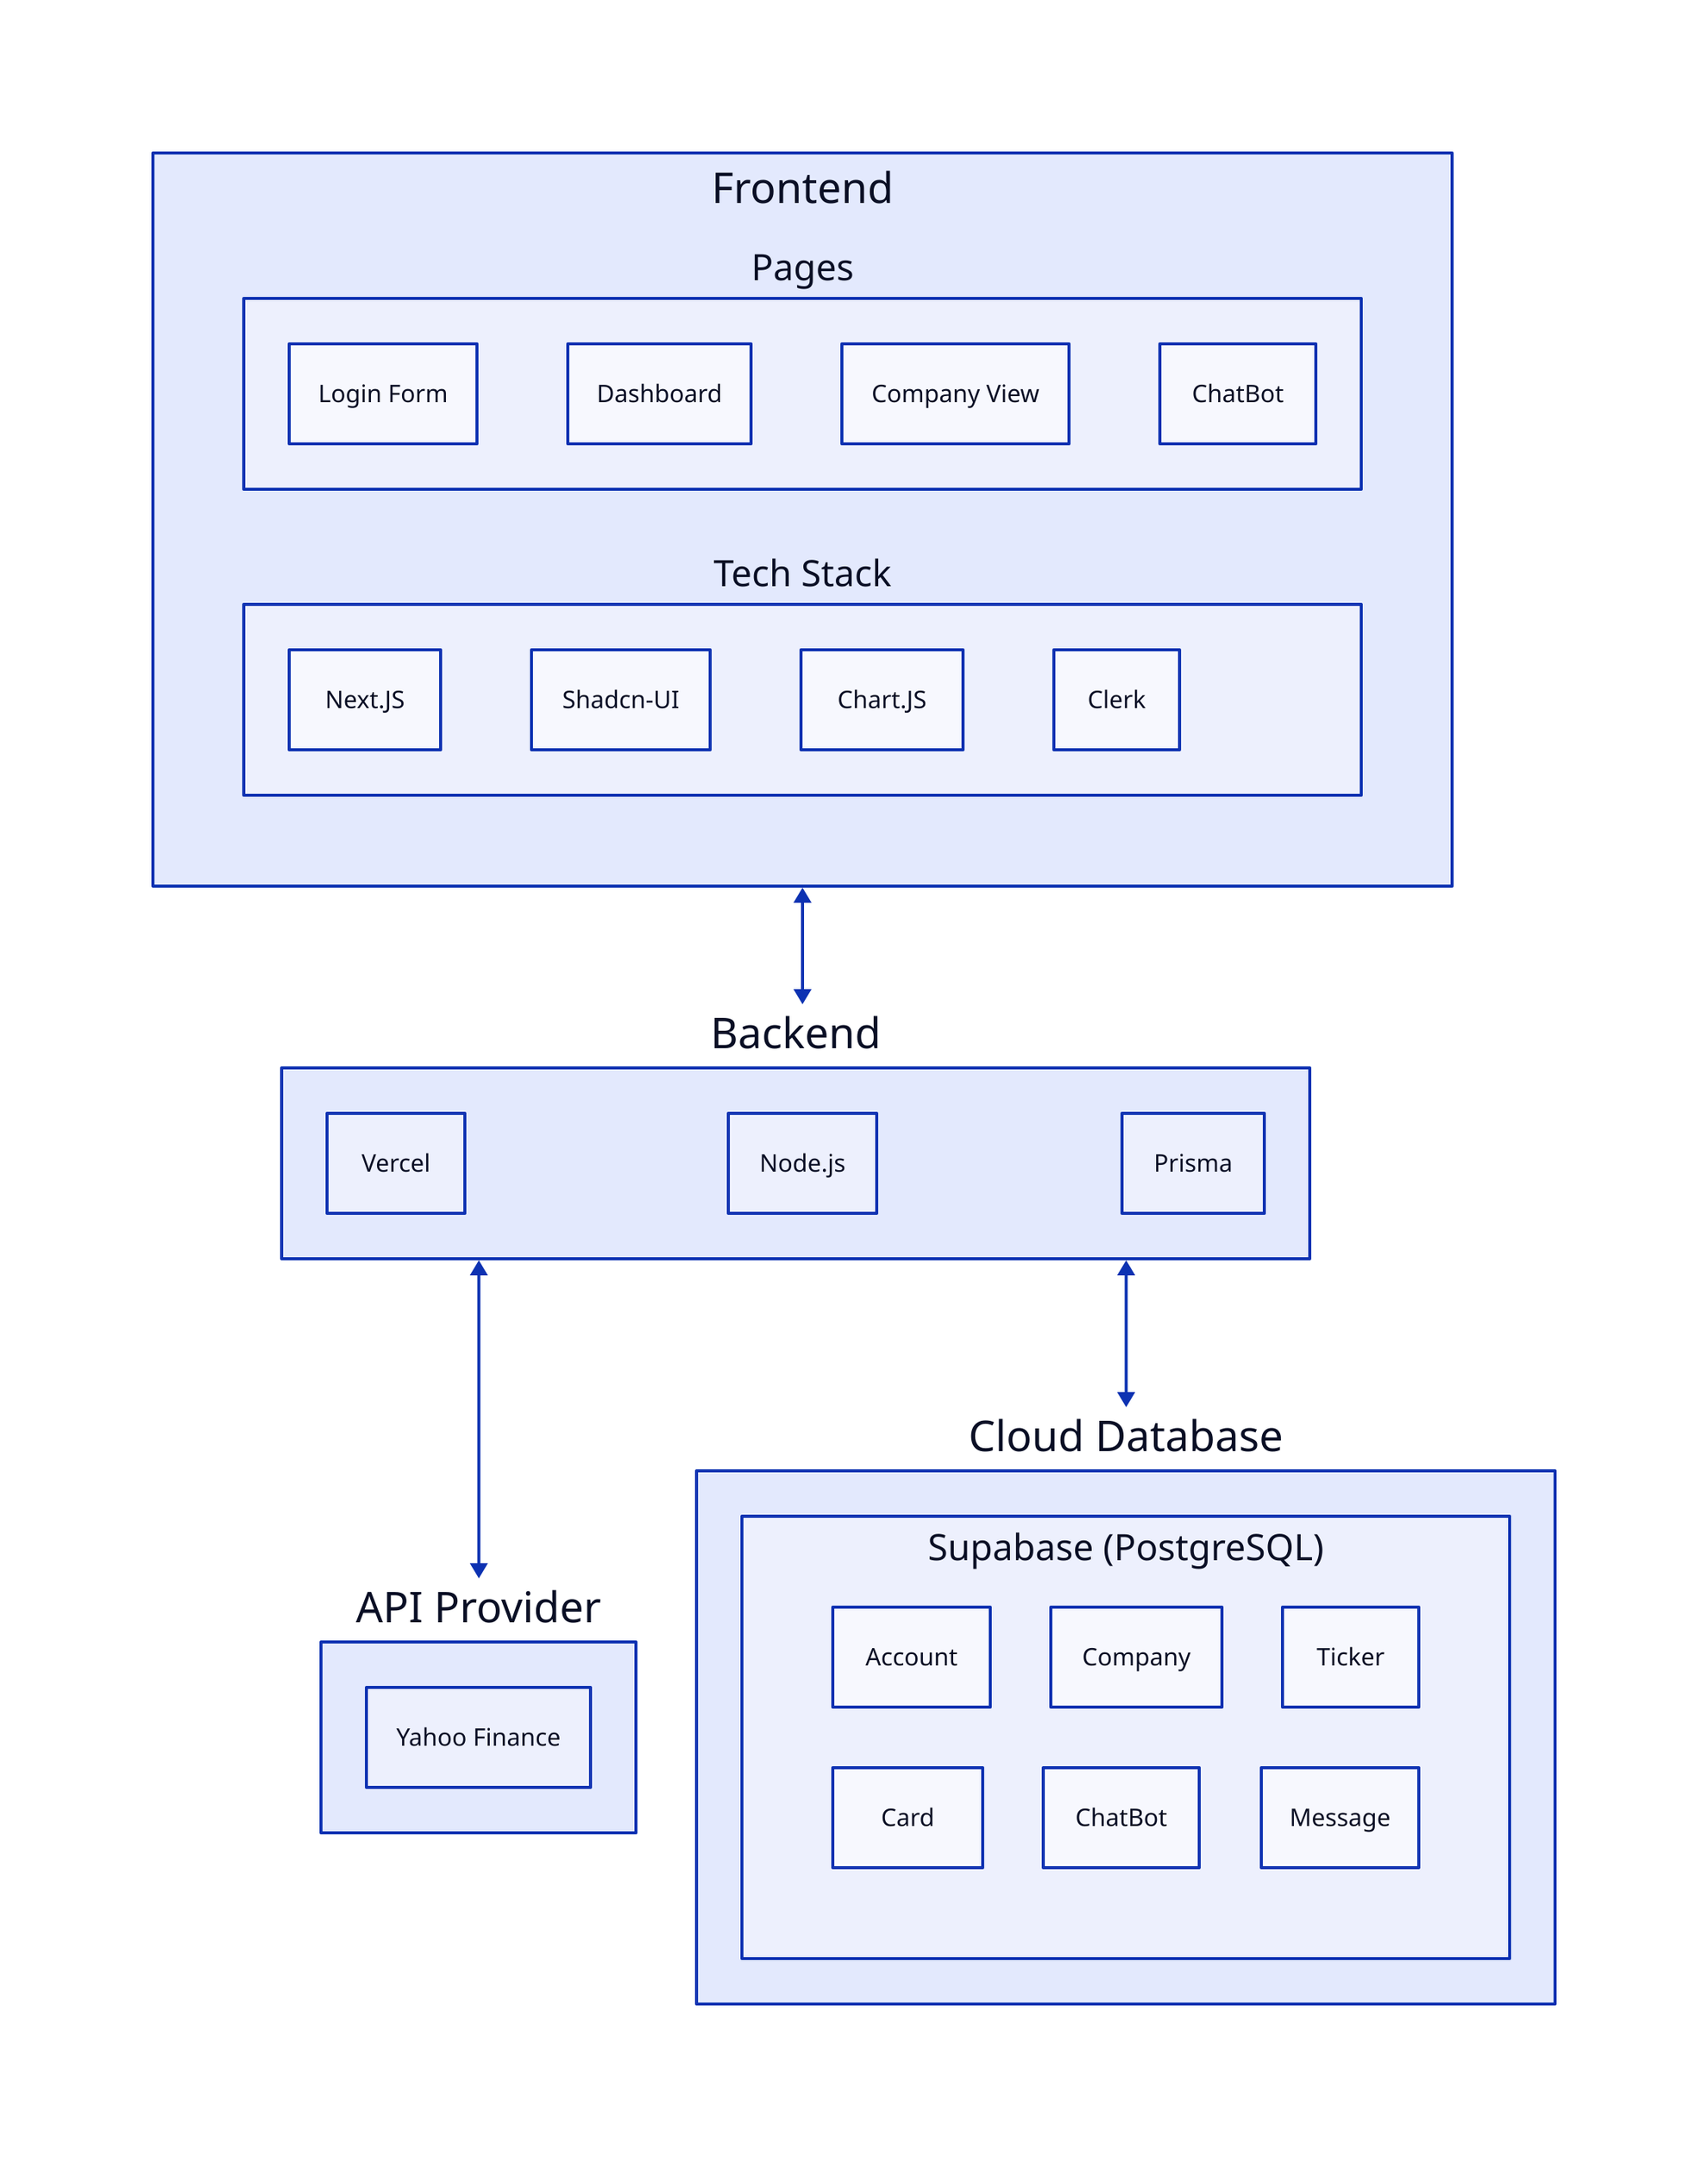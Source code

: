 # This diagram file (.d2) represents the architecture of a web application.

# Define the frontend section with its components.
frontend: Frontend {
  grid-rows: 2  
  # Defines the grid rows for the frontend.

  pages: Pages {  
    # Define the pages component.
    login: Login Form  
    # Represents the login page.
    
    dashboard: Dashboard  
    # Represents the dashboard page.
    
    company_view: Company View  
    # Represents the company view page.
    
    chatbot: ChatBot  
    # Represents the chatbot page.
  }
  
  subsystems: Tech Stack {  
    # Define the subsystems component.
    nextjs: Next.JS  
    # Represents Next.JS framework.
    
    shadcnui: Shadcn-UI  
    # Represents Shadcn-UI framework.
    
    chartjs: Chart.JS  
    # Represents Chart.JS library.
    
    clerk: Clerk  
    # Represents Clerk library.
  }
}

# Define the backend section with its components.
backend: Backend {
  vercel: Vercel  
  # Represents the Vercel hosting service.
  
  nodejs: Node.js  
  # Represents Node.js runtime environment.
  
  prisma: Prisma  
  # Represents the Prisma ORM.
}

# Define the API provider section with its components.
api_provider: API Provider {
  yahoo: Yahoo Finance  
  # Represents the Yahoo Finance API.
}

# Define the database section with its components.
database: Cloud Database {
  supabase: Supabase (PostgreSQL) {  
    # Represents Supabase with PostgreSQL.
    grid-rows: 2  
    # Defines the grid rows for the database.
    
    account: Account  
    # Represents the account table.
    
    company: Company  
    # Represents the company table.
    
    ticker: Ticker  
    # Represents the ticker table.
    
    card: Card  
    # Represents the card table.
    
    chatbot: ChatBot  
    # Represents the chatbot table.
    
    message: Message  
    # Represents the message table.
  }
}

# Define the connections between components.
frontend <-> backend  
# Represents the connection between frontend and backend.
backend <-> api_provider  
# Represents the connection between backend and API provider.
backend <-> database  
# Represents the connection between backend and database.
